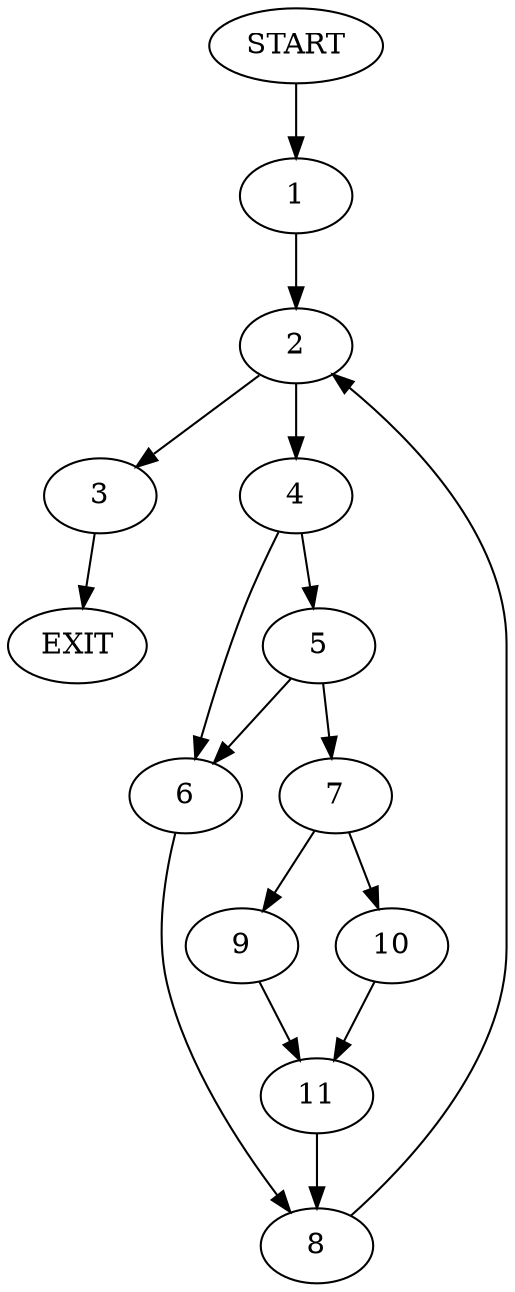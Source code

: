 digraph {
0 [label="START"]
12 [label="EXIT"]
0 -> 1
1 -> 2
2 -> 3
2 -> 4
4 -> 5
4 -> 6
3 -> 12
5 -> 6
5 -> 7
6 -> 8
7 -> 9
7 -> 10
10 -> 11
9 -> 11
11 -> 8
8 -> 2
}
